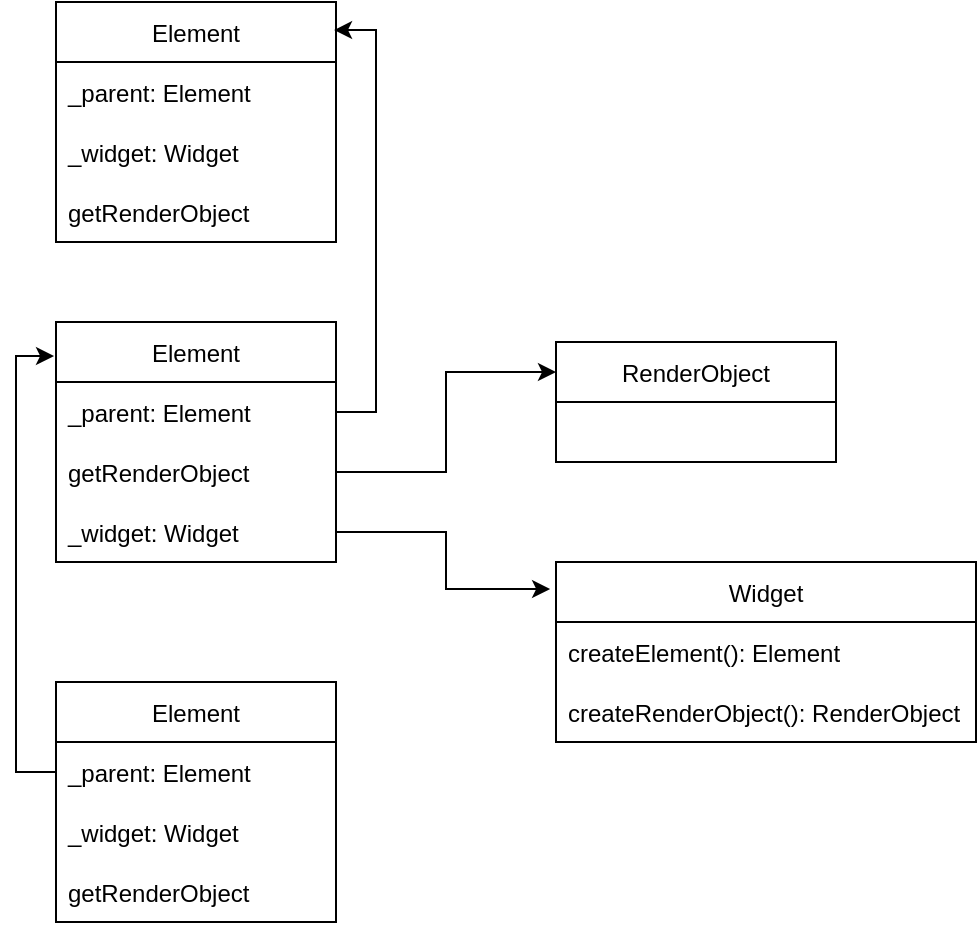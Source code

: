 <mxfile version="15.6.6" type="github">
  <diagram id="C5RBs43oDa-KdzZeNtuy" name="Page-1">
    <mxGraphModel dx="1298" dy="724" grid="1" gridSize="10" guides="1" tooltips="1" connect="1" arrows="1" fold="1" page="1" pageScale="1" pageWidth="827" pageHeight="1169" math="0" shadow="0">
      <root>
        <mxCell id="WIyWlLk6GJQsqaUBKTNV-0" />
        <mxCell id="WIyWlLk6GJQsqaUBKTNV-1" parent="WIyWlLk6GJQsqaUBKTNV-0" />
        <mxCell id="Id-P164BQA_m-ZQ-I29V-3" value="Element" style="swimlane;fontStyle=0;childLayout=stackLayout;horizontal=1;startSize=30;horizontalStack=0;resizeParent=1;resizeParentMax=0;resizeLast=0;collapsible=1;marginBottom=0;fontColor=default;strokeColor=default;fillColor=default;" vertex="1" parent="WIyWlLk6GJQsqaUBKTNV-1">
          <mxGeometry x="330" y="170" width="140" height="120" as="geometry" />
        </mxCell>
        <mxCell id="Id-P164BQA_m-ZQ-I29V-4" value="_parent: Element" style="text;strokeColor=none;fillColor=none;align=left;verticalAlign=middle;spacingLeft=4;spacingRight=4;overflow=hidden;points=[[0,0.5],[1,0.5]];portConstraint=eastwest;rotatable=0;fontColor=default;" vertex="1" parent="Id-P164BQA_m-ZQ-I29V-3">
          <mxGeometry y="30" width="140" height="30" as="geometry" />
        </mxCell>
        <mxCell id="Id-P164BQA_m-ZQ-I29V-5" value="getRenderObject" style="text;strokeColor=none;fillColor=none;align=left;verticalAlign=middle;spacingLeft=4;spacingRight=4;overflow=hidden;points=[[0,0.5],[1,0.5]];portConstraint=eastwest;rotatable=0;fontColor=default;" vertex="1" parent="Id-P164BQA_m-ZQ-I29V-3">
          <mxGeometry y="60" width="140" height="30" as="geometry" />
        </mxCell>
        <mxCell id="Id-P164BQA_m-ZQ-I29V-6" value="_widget: Widget" style="text;strokeColor=none;fillColor=none;align=left;verticalAlign=middle;spacingLeft=4;spacingRight=4;overflow=hidden;points=[[0,0.5],[1,0.5]];portConstraint=eastwest;rotatable=0;fontColor=default;" vertex="1" parent="Id-P164BQA_m-ZQ-I29V-3">
          <mxGeometry y="90" width="140" height="30" as="geometry" />
        </mxCell>
        <mxCell id="Id-P164BQA_m-ZQ-I29V-7" value="Widget" style="swimlane;fontStyle=0;childLayout=stackLayout;horizontal=1;startSize=30;horizontalStack=0;resizeParent=1;resizeParentMax=0;resizeLast=0;collapsible=1;marginBottom=0;fontColor=default;strokeColor=default;fillColor=default;" vertex="1" parent="WIyWlLk6GJQsqaUBKTNV-1">
          <mxGeometry x="580" y="290" width="210" height="90" as="geometry" />
        </mxCell>
        <mxCell id="Id-P164BQA_m-ZQ-I29V-8" value="createElement(): Element" style="text;strokeColor=none;fillColor=none;align=left;verticalAlign=middle;spacingLeft=4;spacingRight=4;overflow=hidden;points=[[0,0.5],[1,0.5]];portConstraint=eastwest;rotatable=0;fontColor=default;" vertex="1" parent="Id-P164BQA_m-ZQ-I29V-7">
          <mxGeometry y="30" width="210" height="30" as="geometry" />
        </mxCell>
        <mxCell id="Id-P164BQA_m-ZQ-I29V-9" value="createRenderObject(): RenderObject" style="text;strokeColor=none;fillColor=none;align=left;verticalAlign=middle;spacingLeft=4;spacingRight=4;overflow=hidden;points=[[0,0.5],[1,0.5]];portConstraint=eastwest;rotatable=0;fontColor=default;" vertex="1" parent="Id-P164BQA_m-ZQ-I29V-7">
          <mxGeometry y="60" width="210" height="30" as="geometry" />
        </mxCell>
        <mxCell id="Id-P164BQA_m-ZQ-I29V-11" value="RenderObject" style="swimlane;fontStyle=0;childLayout=stackLayout;horizontal=1;startSize=30;horizontalStack=0;resizeParent=1;resizeParentMax=0;resizeLast=0;collapsible=1;marginBottom=0;fontColor=default;strokeColor=default;fillColor=default;" vertex="1" parent="WIyWlLk6GJQsqaUBKTNV-1">
          <mxGeometry x="580" y="180" width="140" height="60" as="geometry" />
        </mxCell>
        <mxCell id="Id-P164BQA_m-ZQ-I29V-17" value="Element" style="swimlane;fontStyle=0;childLayout=stackLayout;horizontal=1;startSize=30;horizontalStack=0;resizeParent=1;resizeParentMax=0;resizeLast=0;collapsible=1;marginBottom=0;fontColor=default;strokeColor=default;fillColor=default;" vertex="1" parent="WIyWlLk6GJQsqaUBKTNV-1">
          <mxGeometry x="330" y="10" width="140" height="120" as="geometry" />
        </mxCell>
        <mxCell id="Id-P164BQA_m-ZQ-I29V-18" value="_parent: Element" style="text;strokeColor=none;fillColor=none;align=left;verticalAlign=middle;spacingLeft=4;spacingRight=4;overflow=hidden;points=[[0,0.5],[1,0.5]];portConstraint=eastwest;rotatable=0;fontColor=default;" vertex="1" parent="Id-P164BQA_m-ZQ-I29V-17">
          <mxGeometry y="30" width="140" height="30" as="geometry" />
        </mxCell>
        <mxCell id="Id-P164BQA_m-ZQ-I29V-19" value="_widget: Widget" style="text;strokeColor=none;fillColor=none;align=left;verticalAlign=middle;spacingLeft=4;spacingRight=4;overflow=hidden;points=[[0,0.5],[1,0.5]];portConstraint=eastwest;rotatable=0;fontColor=default;" vertex="1" parent="Id-P164BQA_m-ZQ-I29V-17">
          <mxGeometry y="60" width="140" height="30" as="geometry" />
        </mxCell>
        <mxCell id="Id-P164BQA_m-ZQ-I29V-20" value="getRenderObject" style="text;strokeColor=none;fillColor=none;align=left;verticalAlign=middle;spacingLeft=4;spacingRight=4;overflow=hidden;points=[[0,0.5],[1,0.5]];portConstraint=eastwest;rotatable=0;fontColor=default;" vertex="1" parent="Id-P164BQA_m-ZQ-I29V-17">
          <mxGeometry y="90" width="140" height="30" as="geometry" />
        </mxCell>
        <mxCell id="Id-P164BQA_m-ZQ-I29V-23" value="Element" style="swimlane;fontStyle=0;childLayout=stackLayout;horizontal=1;startSize=30;horizontalStack=0;resizeParent=1;resizeParentMax=0;resizeLast=0;collapsible=1;marginBottom=0;fontColor=default;strokeColor=default;fillColor=default;" vertex="1" parent="WIyWlLk6GJQsqaUBKTNV-1">
          <mxGeometry x="330" y="350" width="140" height="120" as="geometry" />
        </mxCell>
        <mxCell id="Id-P164BQA_m-ZQ-I29V-24" value="_parent: Element" style="text;strokeColor=none;fillColor=none;align=left;verticalAlign=middle;spacingLeft=4;spacingRight=4;overflow=hidden;points=[[0,0.5],[1,0.5]];portConstraint=eastwest;rotatable=0;fontColor=default;" vertex="1" parent="Id-P164BQA_m-ZQ-I29V-23">
          <mxGeometry y="30" width="140" height="30" as="geometry" />
        </mxCell>
        <mxCell id="Id-P164BQA_m-ZQ-I29V-25" value="_widget: Widget" style="text;strokeColor=none;fillColor=none;align=left;verticalAlign=middle;spacingLeft=4;spacingRight=4;overflow=hidden;points=[[0,0.5],[1,0.5]];portConstraint=eastwest;rotatable=0;fontColor=default;" vertex="1" parent="Id-P164BQA_m-ZQ-I29V-23">
          <mxGeometry y="60" width="140" height="30" as="geometry" />
        </mxCell>
        <mxCell id="Id-P164BQA_m-ZQ-I29V-26" value="getRenderObject" style="text;strokeColor=none;fillColor=none;align=left;verticalAlign=middle;spacingLeft=4;spacingRight=4;overflow=hidden;points=[[0,0.5],[1,0.5]];portConstraint=eastwest;rotatable=0;fontColor=default;" vertex="1" parent="Id-P164BQA_m-ZQ-I29V-23">
          <mxGeometry y="90" width="140" height="30" as="geometry" />
        </mxCell>
        <mxCell id="Id-P164BQA_m-ZQ-I29V-27" style="edgeStyle=orthogonalEdgeStyle;rounded=0;orthogonalLoop=1;jettySize=auto;html=1;exitX=0;exitY=0.5;exitDx=0;exitDy=0;entryX=-0.007;entryY=0.142;entryDx=0;entryDy=0;entryPerimeter=0;fontColor=default;" edge="1" parent="WIyWlLk6GJQsqaUBKTNV-1" source="Id-P164BQA_m-ZQ-I29V-24" target="Id-P164BQA_m-ZQ-I29V-3">
          <mxGeometry relative="1" as="geometry" />
        </mxCell>
        <mxCell id="Id-P164BQA_m-ZQ-I29V-28" style="edgeStyle=orthogonalEdgeStyle;rounded=0;orthogonalLoop=1;jettySize=auto;html=1;exitX=1;exitY=0.5;exitDx=0;exitDy=0;entryX=0.993;entryY=0.117;entryDx=0;entryDy=0;entryPerimeter=0;fontColor=default;" edge="1" parent="WIyWlLk6GJQsqaUBKTNV-1" source="Id-P164BQA_m-ZQ-I29V-4" target="Id-P164BQA_m-ZQ-I29V-17">
          <mxGeometry relative="1" as="geometry" />
        </mxCell>
        <mxCell id="Id-P164BQA_m-ZQ-I29V-29" style="edgeStyle=orthogonalEdgeStyle;rounded=0;orthogonalLoop=1;jettySize=auto;html=1;exitX=1;exitY=0.5;exitDx=0;exitDy=0;entryX=-0.014;entryY=0.15;entryDx=0;entryDy=0;entryPerimeter=0;fontColor=default;" edge="1" parent="WIyWlLk6GJQsqaUBKTNV-1" source="Id-P164BQA_m-ZQ-I29V-6" target="Id-P164BQA_m-ZQ-I29V-7">
          <mxGeometry relative="1" as="geometry" />
        </mxCell>
        <mxCell id="Id-P164BQA_m-ZQ-I29V-30" style="edgeStyle=orthogonalEdgeStyle;rounded=0;orthogonalLoop=1;jettySize=auto;html=1;exitX=1;exitY=0.5;exitDx=0;exitDy=0;entryX=0;entryY=0.25;entryDx=0;entryDy=0;fontColor=default;" edge="1" parent="WIyWlLk6GJQsqaUBKTNV-1" source="Id-P164BQA_m-ZQ-I29V-5" target="Id-P164BQA_m-ZQ-I29V-11">
          <mxGeometry relative="1" as="geometry" />
        </mxCell>
      </root>
    </mxGraphModel>
  </diagram>
</mxfile>
